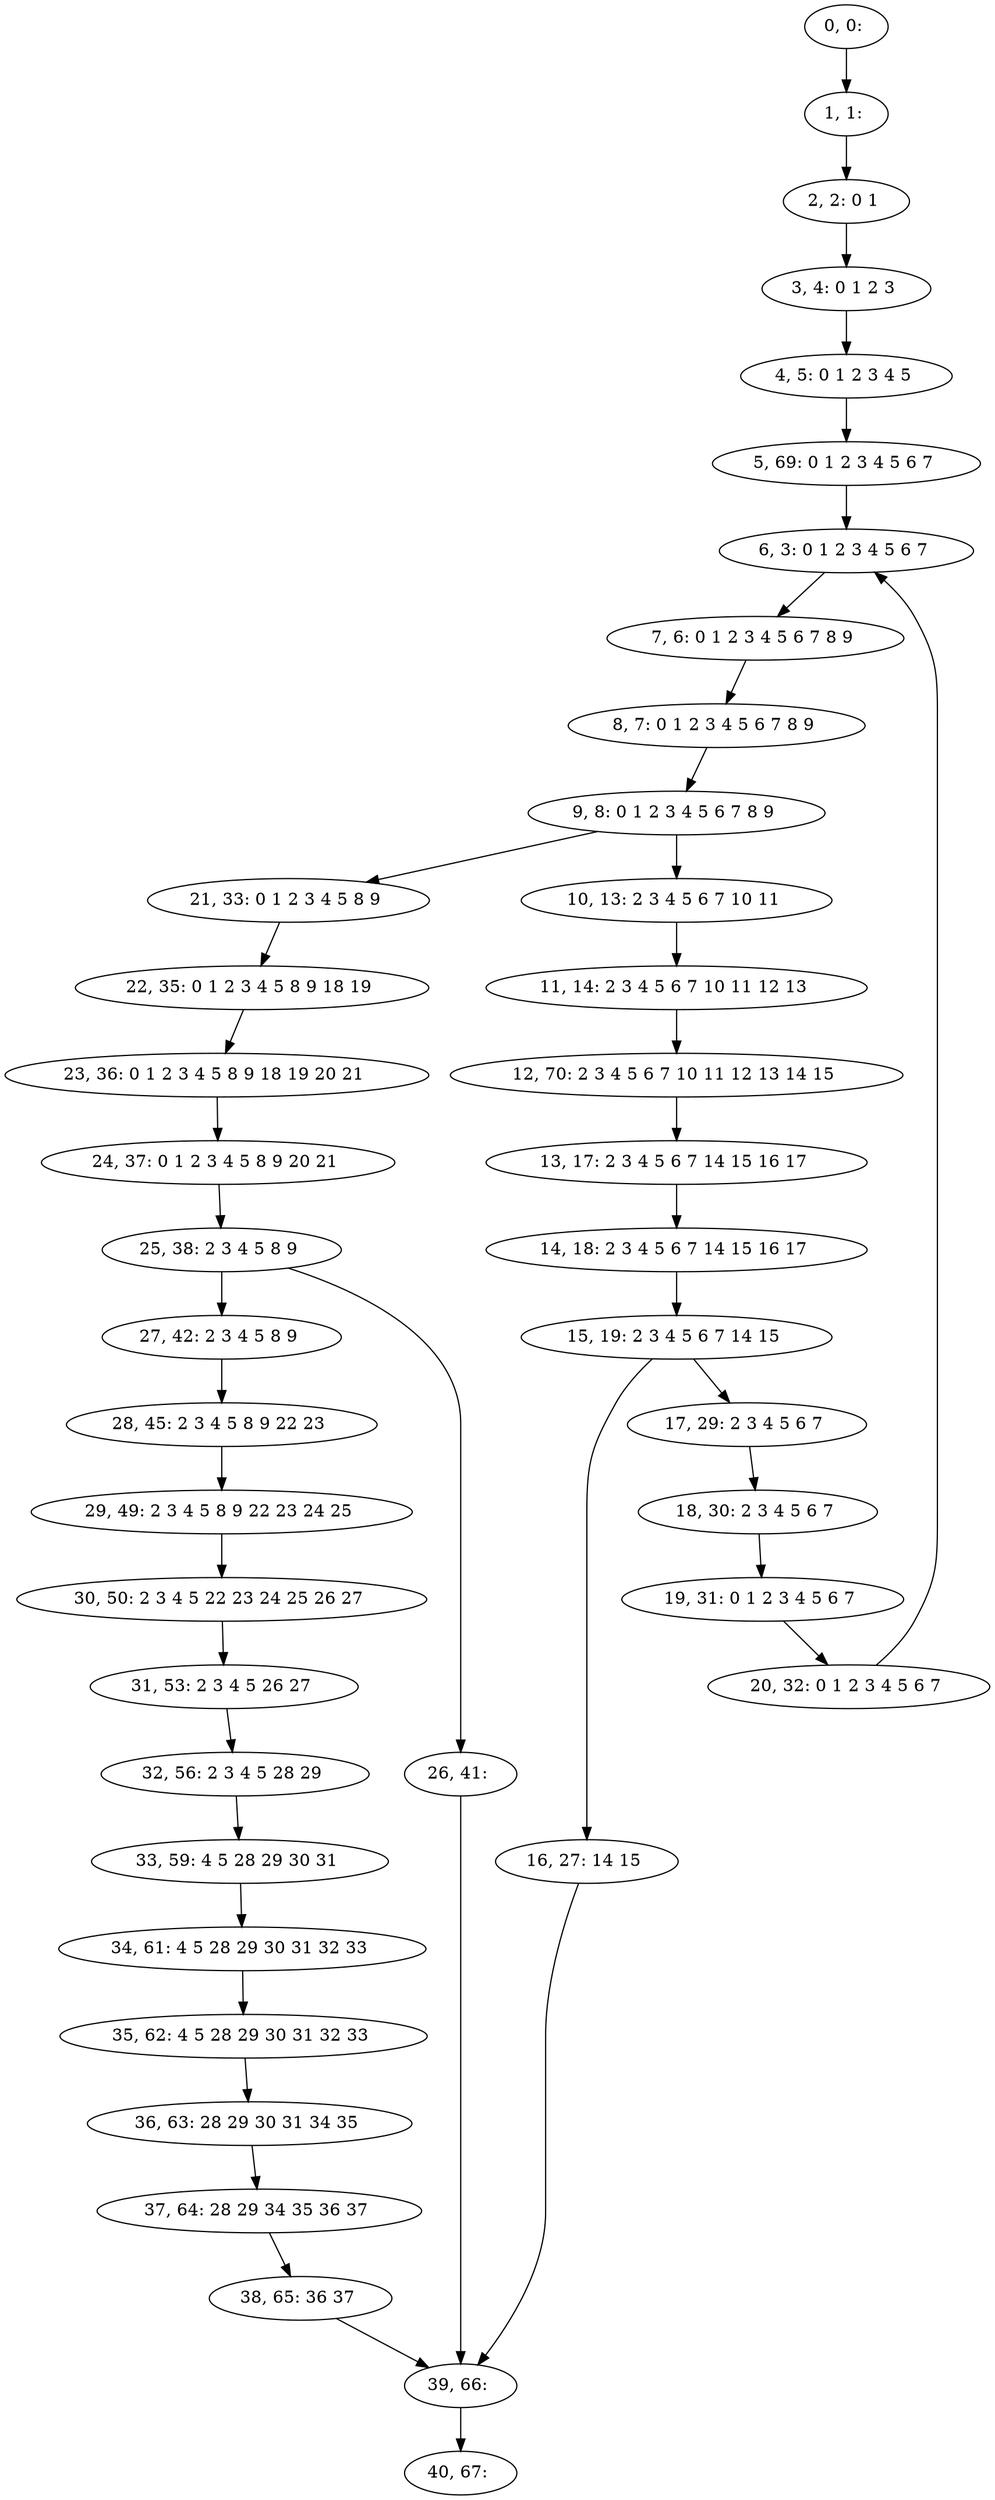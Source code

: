 digraph G {
0[label="0, 0: "];
1[label="1, 1: "];
2[label="2, 2: 0 1 "];
3[label="3, 4: 0 1 2 3 "];
4[label="4, 5: 0 1 2 3 4 5 "];
5[label="5, 69: 0 1 2 3 4 5 6 7 "];
6[label="6, 3: 0 1 2 3 4 5 6 7 "];
7[label="7, 6: 0 1 2 3 4 5 6 7 8 9 "];
8[label="8, 7: 0 1 2 3 4 5 6 7 8 9 "];
9[label="9, 8: 0 1 2 3 4 5 6 7 8 9 "];
10[label="10, 13: 2 3 4 5 6 7 10 11 "];
11[label="11, 14: 2 3 4 5 6 7 10 11 12 13 "];
12[label="12, 70: 2 3 4 5 6 7 10 11 12 13 14 15 "];
13[label="13, 17: 2 3 4 5 6 7 14 15 16 17 "];
14[label="14, 18: 2 3 4 5 6 7 14 15 16 17 "];
15[label="15, 19: 2 3 4 5 6 7 14 15 "];
16[label="16, 27: 14 15 "];
17[label="17, 29: 2 3 4 5 6 7 "];
18[label="18, 30: 2 3 4 5 6 7 "];
19[label="19, 31: 0 1 2 3 4 5 6 7 "];
20[label="20, 32: 0 1 2 3 4 5 6 7 "];
21[label="21, 33: 0 1 2 3 4 5 8 9 "];
22[label="22, 35: 0 1 2 3 4 5 8 9 18 19 "];
23[label="23, 36: 0 1 2 3 4 5 8 9 18 19 20 21 "];
24[label="24, 37: 0 1 2 3 4 5 8 9 20 21 "];
25[label="25, 38: 2 3 4 5 8 9 "];
26[label="26, 41: "];
27[label="27, 42: 2 3 4 5 8 9 "];
28[label="28, 45: 2 3 4 5 8 9 22 23 "];
29[label="29, 49: 2 3 4 5 8 9 22 23 24 25 "];
30[label="30, 50: 2 3 4 5 22 23 24 25 26 27 "];
31[label="31, 53: 2 3 4 5 26 27 "];
32[label="32, 56: 2 3 4 5 28 29 "];
33[label="33, 59: 4 5 28 29 30 31 "];
34[label="34, 61: 4 5 28 29 30 31 32 33 "];
35[label="35, 62: 4 5 28 29 30 31 32 33 "];
36[label="36, 63: 28 29 30 31 34 35 "];
37[label="37, 64: 28 29 34 35 36 37 "];
38[label="38, 65: 36 37 "];
39[label="39, 66: "];
40[label="40, 67: "];
0->1 ;
1->2 ;
2->3 ;
3->4 ;
4->5 ;
5->6 ;
6->7 ;
7->8 ;
8->9 ;
9->10 ;
9->21 ;
10->11 ;
11->12 ;
12->13 ;
13->14 ;
14->15 ;
15->16 ;
15->17 ;
16->39 ;
17->18 ;
18->19 ;
19->20 ;
20->6 ;
21->22 ;
22->23 ;
23->24 ;
24->25 ;
25->26 ;
25->27 ;
26->39 ;
27->28 ;
28->29 ;
29->30 ;
30->31 ;
31->32 ;
32->33 ;
33->34 ;
34->35 ;
35->36 ;
36->37 ;
37->38 ;
38->39 ;
39->40 ;
}
